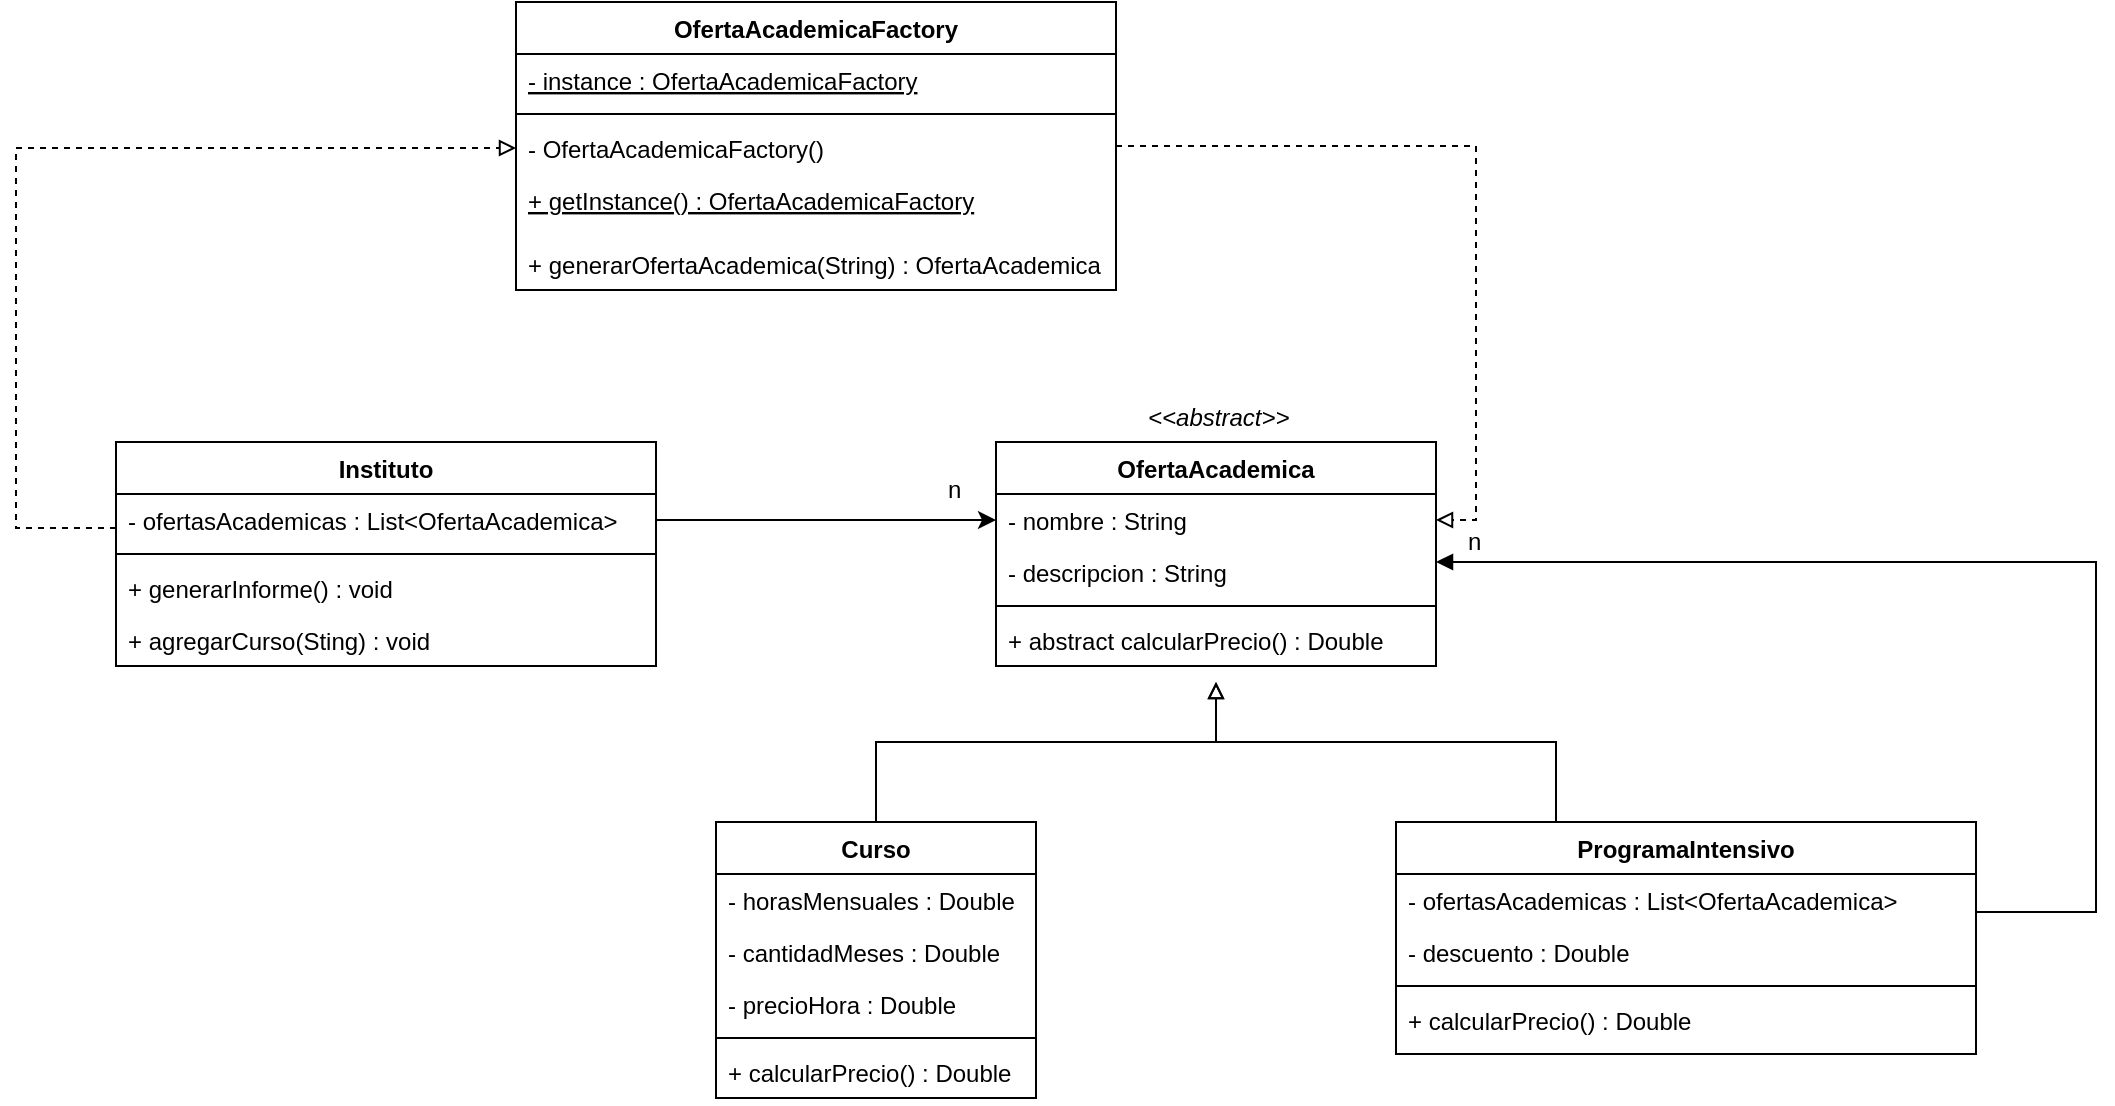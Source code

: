 <mxfile version="15.6.8" type="device"><diagram id="76UQkiqGxnNUZydTC8ri" name="Page-1"><mxGraphModel dx="1906" dy="600" grid="1" gridSize="10" guides="1" tooltips="1" connect="1" arrows="1" fold="1" page="1" pageScale="1" pageWidth="850" pageHeight="1100" math="0" shadow="0"><root><mxCell id="0"/><mxCell id="1" parent="0"/><mxCell id="pEyMaylGBUaTqXUygCXz-39" style="edgeStyle=orthogonalEdgeStyle;rounded=0;orthogonalLoop=1;jettySize=auto;html=1;entryX=0;entryY=0.5;entryDx=0;entryDy=0;dashed=1;endArrow=block;endFill=0;" edge="1" parent="1" source="pEyMaylGBUaTqXUygCXz-1" target="pEyMaylGBUaTqXUygCXz-35"><mxGeometry relative="1" as="geometry"><Array as="points"><mxPoint x="-60" y="573"/><mxPoint x="-60" y="383"/></Array></mxGeometry></mxCell><mxCell id="pEyMaylGBUaTqXUygCXz-1" value="Instituto" style="swimlane;fontStyle=1;align=center;verticalAlign=top;childLayout=stackLayout;horizontal=1;startSize=26;horizontalStack=0;resizeParent=1;resizeParentMax=0;resizeLast=0;collapsible=1;marginBottom=0;" vertex="1" parent="1"><mxGeometry x="-10" y="530" width="270" height="112" as="geometry"/></mxCell><mxCell id="pEyMaylGBUaTqXUygCXz-2" value="- ofertasAcademicas : List&lt;OfertaAcademica&gt; " style="text;strokeColor=none;fillColor=none;align=left;verticalAlign=top;spacingLeft=4;spacingRight=4;overflow=hidden;rotatable=0;points=[[0,0.5],[1,0.5]];portConstraint=eastwest;" vertex="1" parent="pEyMaylGBUaTqXUygCXz-1"><mxGeometry y="26" width="270" height="26" as="geometry"/></mxCell><mxCell id="pEyMaylGBUaTqXUygCXz-3" value="" style="line;strokeWidth=1;fillColor=none;align=left;verticalAlign=middle;spacingTop=-1;spacingLeft=3;spacingRight=3;rotatable=0;labelPosition=right;points=[];portConstraint=eastwest;" vertex="1" parent="pEyMaylGBUaTqXUygCXz-1"><mxGeometry y="52" width="270" height="8" as="geometry"/></mxCell><mxCell id="pEyMaylGBUaTqXUygCXz-18" value="+ generarInforme() : void" style="text;strokeColor=none;fillColor=none;align=left;verticalAlign=top;spacingLeft=4;spacingRight=4;overflow=hidden;rotatable=0;points=[[0,0.5],[1,0.5]];portConstraint=eastwest;" vertex="1" parent="pEyMaylGBUaTqXUygCXz-1"><mxGeometry y="60" width="270" height="26" as="geometry"/></mxCell><mxCell id="pEyMaylGBUaTqXUygCXz-45" value="+ agregarCurso(Sting) : void" style="text;strokeColor=none;fillColor=none;align=left;verticalAlign=top;spacingLeft=4;spacingRight=4;overflow=hidden;rotatable=0;points=[[0,0.5],[1,0.5]];portConstraint=eastwest;" vertex="1" parent="pEyMaylGBUaTqXUygCXz-1"><mxGeometry y="86" width="270" height="26" as="geometry"/></mxCell><mxCell id="pEyMaylGBUaTqXUygCXz-26" style="edgeStyle=orthogonalEdgeStyle;rounded=0;orthogonalLoop=1;jettySize=auto;html=1;endArrow=block;endFill=0;" edge="1" parent="1" source="pEyMaylGBUaTqXUygCXz-5"><mxGeometry relative="1" as="geometry"><mxPoint x="540" y="650" as="targetPoint"/><Array as="points"><mxPoint x="370" y="680"/><mxPoint x="540" y="680"/></Array></mxGeometry></mxCell><mxCell id="pEyMaylGBUaTqXUygCXz-5" value="Curso" style="swimlane;fontStyle=1;align=center;verticalAlign=top;childLayout=stackLayout;horizontal=1;startSize=26;horizontalStack=0;resizeParent=1;resizeParentMax=0;resizeLast=0;collapsible=1;marginBottom=0;" vertex="1" parent="1"><mxGeometry x="290" y="720" width="160" height="138" as="geometry"/></mxCell><mxCell id="pEyMaylGBUaTqXUygCXz-6" value="- horasMensuales : Double" style="text;strokeColor=none;fillColor=none;align=left;verticalAlign=top;spacingLeft=4;spacingRight=4;overflow=hidden;rotatable=0;points=[[0,0.5],[1,0.5]];portConstraint=eastwest;" vertex="1" parent="pEyMaylGBUaTqXUygCXz-5"><mxGeometry y="26" width="160" height="26" as="geometry"/></mxCell><mxCell id="pEyMaylGBUaTqXUygCXz-25" value="- cantidadMeses : Double" style="text;strokeColor=none;fillColor=none;align=left;verticalAlign=top;spacingLeft=4;spacingRight=4;overflow=hidden;rotatable=0;points=[[0,0.5],[1,0.5]];portConstraint=eastwest;" vertex="1" parent="pEyMaylGBUaTqXUygCXz-5"><mxGeometry y="52" width="160" height="26" as="geometry"/></mxCell><mxCell id="pEyMaylGBUaTqXUygCXz-24" value="- precioHora : Double" style="text;strokeColor=none;fillColor=none;align=left;verticalAlign=top;spacingLeft=4;spacingRight=4;overflow=hidden;rotatable=0;points=[[0,0.5],[1,0.5]];portConstraint=eastwest;" vertex="1" parent="pEyMaylGBUaTqXUygCXz-5"><mxGeometry y="78" width="160" height="26" as="geometry"/></mxCell><mxCell id="pEyMaylGBUaTqXUygCXz-7" value="" style="line;strokeWidth=1;fillColor=none;align=left;verticalAlign=middle;spacingTop=-1;spacingLeft=3;spacingRight=3;rotatable=0;labelPosition=right;points=[];portConstraint=eastwest;" vertex="1" parent="pEyMaylGBUaTqXUygCXz-5"><mxGeometry y="104" width="160" height="8" as="geometry"/></mxCell><mxCell id="pEyMaylGBUaTqXUygCXz-8" value="+ calcularPrecio() : Double" style="text;strokeColor=none;fillColor=none;align=left;verticalAlign=top;spacingLeft=4;spacingRight=4;overflow=hidden;rotatable=0;points=[[0,0.5],[1,0.5]];portConstraint=eastwest;" vertex="1" parent="pEyMaylGBUaTqXUygCXz-5"><mxGeometry y="112" width="160" height="26" as="geometry"/></mxCell><mxCell id="pEyMaylGBUaTqXUygCXz-27" style="edgeStyle=orthogonalEdgeStyle;rounded=0;orthogonalLoop=1;jettySize=auto;html=1;endArrow=block;endFill=0;" edge="1" parent="1" source="pEyMaylGBUaTqXUygCXz-9"><mxGeometry relative="1" as="geometry"><mxPoint x="540" y="650" as="targetPoint"/><Array as="points"><mxPoint x="710" y="680"/><mxPoint x="540" y="680"/></Array></mxGeometry></mxCell><mxCell id="pEyMaylGBUaTqXUygCXz-30" style="edgeStyle=orthogonalEdgeStyle;rounded=0;orthogonalLoop=1;jettySize=auto;html=1;endArrow=block;endFill=1;" edge="1" parent="1" source="pEyMaylGBUaTqXUygCXz-9" target="pEyMaylGBUaTqXUygCXz-22"><mxGeometry relative="1" as="geometry"><mxPoint x="670" y="590" as="targetPoint"/><Array as="points"><mxPoint x="980" y="765"/><mxPoint x="980" y="590"/></Array></mxGeometry></mxCell><mxCell id="pEyMaylGBUaTqXUygCXz-9" value="ProgramaIntensivo" style="swimlane;fontStyle=1;align=center;verticalAlign=top;childLayout=stackLayout;horizontal=1;startSize=26;horizontalStack=0;resizeParent=1;resizeParentMax=0;resizeLast=0;collapsible=1;marginBottom=0;" vertex="1" parent="1"><mxGeometry x="630" y="720" width="290" height="116" as="geometry"/></mxCell><mxCell id="pEyMaylGBUaTqXUygCXz-31" value="- ofertasAcademicas : List&lt;OfertaAcademica&gt; " style="text;strokeColor=none;fillColor=none;align=left;verticalAlign=top;spacingLeft=4;spacingRight=4;overflow=hidden;rotatable=0;points=[[0,0.5],[1,0.5]];portConstraint=eastwest;" vertex="1" parent="pEyMaylGBUaTqXUygCXz-9"><mxGeometry y="26" width="290" height="26" as="geometry"/></mxCell><mxCell id="pEyMaylGBUaTqXUygCXz-10" value="- descuento : Double" style="text;strokeColor=none;fillColor=none;align=left;verticalAlign=top;spacingLeft=4;spacingRight=4;overflow=hidden;rotatable=0;points=[[0,0.5],[1,0.5]];portConstraint=eastwest;" vertex="1" parent="pEyMaylGBUaTqXUygCXz-9"><mxGeometry y="52" width="290" height="26" as="geometry"/></mxCell><mxCell id="pEyMaylGBUaTqXUygCXz-11" value="" style="line;strokeWidth=1;fillColor=none;align=left;verticalAlign=middle;spacingTop=-1;spacingLeft=3;spacingRight=3;rotatable=0;labelPosition=right;points=[];portConstraint=eastwest;" vertex="1" parent="pEyMaylGBUaTqXUygCXz-9"><mxGeometry y="78" width="290" height="8" as="geometry"/></mxCell><mxCell id="pEyMaylGBUaTqXUygCXz-12" value="+ calcularPrecio() : Double" style="text;strokeColor=none;fillColor=none;align=left;verticalAlign=top;spacingLeft=4;spacingRight=4;overflow=hidden;rotatable=0;points=[[0,0.5],[1,0.5]];portConstraint=eastwest;" vertex="1" parent="pEyMaylGBUaTqXUygCXz-9"><mxGeometry y="86" width="290" height="30" as="geometry"/></mxCell><mxCell id="pEyMaylGBUaTqXUygCXz-13" value="OfertaAcademica" style="swimlane;fontStyle=1;align=center;verticalAlign=top;childLayout=stackLayout;horizontal=1;startSize=26;horizontalStack=0;resizeParent=1;resizeParentMax=0;resizeLast=0;collapsible=1;marginBottom=0;" vertex="1" parent="1"><mxGeometry x="430" y="530" width="220" height="112" as="geometry"/></mxCell><mxCell id="pEyMaylGBUaTqXUygCXz-14" value="- nombre : String" style="text;strokeColor=none;fillColor=none;align=left;verticalAlign=top;spacingLeft=4;spacingRight=4;overflow=hidden;rotatable=0;points=[[0,0.5],[1,0.5]];portConstraint=eastwest;" vertex="1" parent="pEyMaylGBUaTqXUygCXz-13"><mxGeometry y="26" width="220" height="26" as="geometry"/></mxCell><mxCell id="pEyMaylGBUaTqXUygCXz-22" value="- descripcion : String" style="text;strokeColor=none;fillColor=none;align=left;verticalAlign=top;spacingLeft=4;spacingRight=4;overflow=hidden;rotatable=0;points=[[0,0.5],[1,0.5]];portConstraint=eastwest;" vertex="1" parent="pEyMaylGBUaTqXUygCXz-13"><mxGeometry y="52" width="220" height="26" as="geometry"/></mxCell><mxCell id="pEyMaylGBUaTqXUygCXz-15" value="" style="line;strokeWidth=1;fillColor=none;align=left;verticalAlign=middle;spacingTop=-1;spacingLeft=3;spacingRight=3;rotatable=0;labelPosition=right;points=[];portConstraint=eastwest;" vertex="1" parent="pEyMaylGBUaTqXUygCXz-13"><mxGeometry y="78" width="220" height="8" as="geometry"/></mxCell><mxCell id="pEyMaylGBUaTqXUygCXz-16" value="+ abstract calcularPrecio() : Double" style="text;strokeColor=none;fillColor=none;align=left;verticalAlign=top;spacingLeft=4;spacingRight=4;overflow=hidden;rotatable=0;points=[[0,0.5],[1,0.5]];portConstraint=eastwest;" vertex="1" parent="pEyMaylGBUaTqXUygCXz-13"><mxGeometry y="86" width="220" height="26" as="geometry"/></mxCell><mxCell id="pEyMaylGBUaTqXUygCXz-19" style="edgeStyle=orthogonalEdgeStyle;rounded=0;orthogonalLoop=1;jettySize=auto;html=1;" edge="1" parent="1" source="pEyMaylGBUaTqXUygCXz-2"><mxGeometry relative="1" as="geometry"><mxPoint x="430" y="569" as="targetPoint"/></mxGeometry></mxCell><mxCell id="pEyMaylGBUaTqXUygCXz-21" value="n" style="text;strokeColor=none;fillColor=none;align=left;verticalAlign=top;spacingLeft=4;spacingRight=4;overflow=hidden;rotatable=0;points=[[0,0.5],[1,0.5]];portConstraint=eastwest;" vertex="1" parent="1"><mxGeometry x="400" y="540" width="100" height="26" as="geometry"/></mxCell><mxCell id="pEyMaylGBUaTqXUygCXz-23" value="&lt;&lt;abstract&gt;&gt;" style="text;strokeColor=none;fillColor=none;align=left;verticalAlign=top;spacingLeft=4;spacingRight=4;overflow=hidden;rotatable=0;points=[[0,0.5],[1,0.5]];portConstraint=eastwest;fontStyle=2" vertex="1" parent="1"><mxGeometry x="500" y="504" width="100" height="26" as="geometry"/></mxCell><mxCell id="pEyMaylGBUaTqXUygCXz-38" style="edgeStyle=orthogonalEdgeStyle;rounded=0;orthogonalLoop=1;jettySize=auto;html=1;entryX=1;entryY=0.5;entryDx=0;entryDy=0;endArrow=block;endFill=0;dashed=1;" edge="1" parent="1" source="pEyMaylGBUaTqXUygCXz-32" target="pEyMaylGBUaTqXUygCXz-14"><mxGeometry relative="1" as="geometry"><Array as="points"><mxPoint x="670" y="382"/><mxPoint x="670" y="569"/></Array></mxGeometry></mxCell><mxCell id="pEyMaylGBUaTqXUygCXz-32" value="OfertaAcademicaFactory" style="swimlane;fontStyle=1;align=center;verticalAlign=top;childLayout=stackLayout;horizontal=1;startSize=26;horizontalStack=0;resizeParent=1;resizeParentMax=0;resizeLast=0;collapsible=1;marginBottom=0;" vertex="1" parent="1"><mxGeometry x="190" y="310" width="300" height="144" as="geometry"/></mxCell><mxCell id="pEyMaylGBUaTqXUygCXz-33" value="- instance : OfertaAcademicaFactory" style="text;strokeColor=none;fillColor=none;align=left;verticalAlign=top;spacingLeft=4;spacingRight=4;overflow=hidden;rotatable=0;points=[[0,0.5],[1,0.5]];portConstraint=eastwest;fontStyle=4" vertex="1" parent="pEyMaylGBUaTqXUygCXz-32"><mxGeometry y="26" width="300" height="26" as="geometry"/></mxCell><mxCell id="pEyMaylGBUaTqXUygCXz-34" value="" style="line;strokeWidth=1;fillColor=none;align=left;verticalAlign=middle;spacingTop=-1;spacingLeft=3;spacingRight=3;rotatable=0;labelPosition=right;points=[];portConstraint=eastwest;" vertex="1" parent="pEyMaylGBUaTqXUygCXz-32"><mxGeometry y="52" width="300" height="8" as="geometry"/></mxCell><mxCell id="pEyMaylGBUaTqXUygCXz-35" value="- OfertaAcademicaFactory()" style="text;strokeColor=none;fillColor=none;align=left;verticalAlign=top;spacingLeft=4;spacingRight=4;overflow=hidden;rotatable=0;points=[[0,0.5],[1,0.5]];portConstraint=eastwest;" vertex="1" parent="pEyMaylGBUaTqXUygCXz-32"><mxGeometry y="60" width="300" height="26" as="geometry"/></mxCell><mxCell id="pEyMaylGBUaTqXUygCXz-36" value="+ getInstance() : OfertaAcademicaFactory" style="text;strokeColor=none;fillColor=none;align=left;verticalAlign=top;spacingLeft=4;spacingRight=4;overflow=hidden;rotatable=0;points=[[0,0.5],[1,0.5]];portConstraint=eastwest;fontStyle=4" vertex="1" parent="pEyMaylGBUaTqXUygCXz-32"><mxGeometry y="86" width="300" height="32" as="geometry"/></mxCell><mxCell id="pEyMaylGBUaTqXUygCXz-37" value="+ generarOfertaAcademica(String) : OfertaAcademica" style="text;strokeColor=none;fillColor=none;align=left;verticalAlign=top;spacingLeft=4;spacingRight=4;overflow=hidden;rotatable=0;points=[[0,0.5],[1,0.5]];portConstraint=eastwest;fontStyle=0" vertex="1" parent="pEyMaylGBUaTqXUygCXz-32"><mxGeometry y="118" width="300" height="26" as="geometry"/></mxCell><mxCell id="pEyMaylGBUaTqXUygCXz-40" value="n" style="text;strokeColor=none;fillColor=none;align=left;verticalAlign=top;spacingLeft=4;spacingRight=4;overflow=hidden;rotatable=0;points=[[0,0.5],[1,0.5]];portConstraint=eastwest;" vertex="1" parent="1"><mxGeometry x="660" y="566" width="20" height="20" as="geometry"/></mxCell></root></mxGraphModel></diagram></mxfile>